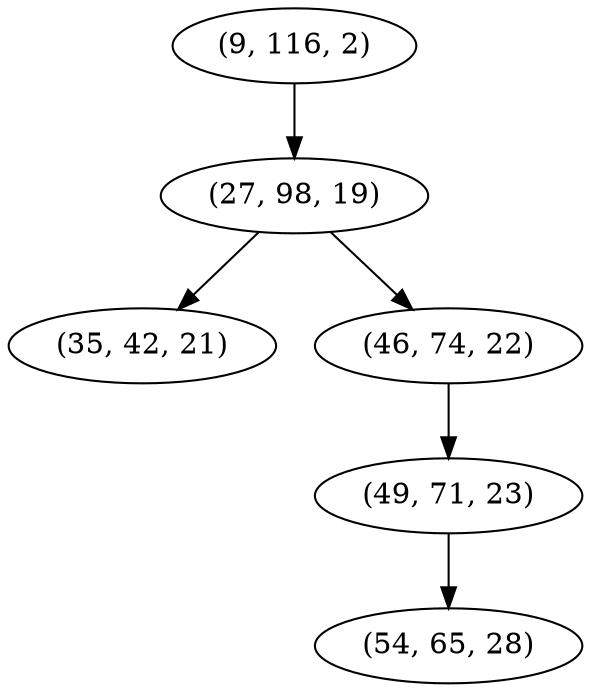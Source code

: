digraph tree {
    "(9, 116, 2)";
    "(27, 98, 19)";
    "(35, 42, 21)";
    "(46, 74, 22)";
    "(49, 71, 23)";
    "(54, 65, 28)";
    "(9, 116, 2)" -> "(27, 98, 19)";
    "(27, 98, 19)" -> "(35, 42, 21)";
    "(27, 98, 19)" -> "(46, 74, 22)";
    "(46, 74, 22)" -> "(49, 71, 23)";
    "(49, 71, 23)" -> "(54, 65, 28)";
}
